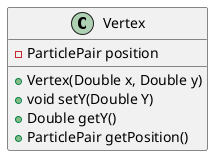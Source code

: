 @startuml
class Vertex{
-ParticlePair position
+Vertex(Double x, Double y)
+void setY(Double Y)
+Double getY()
+ParticlePair getPosition()
}
@enduml